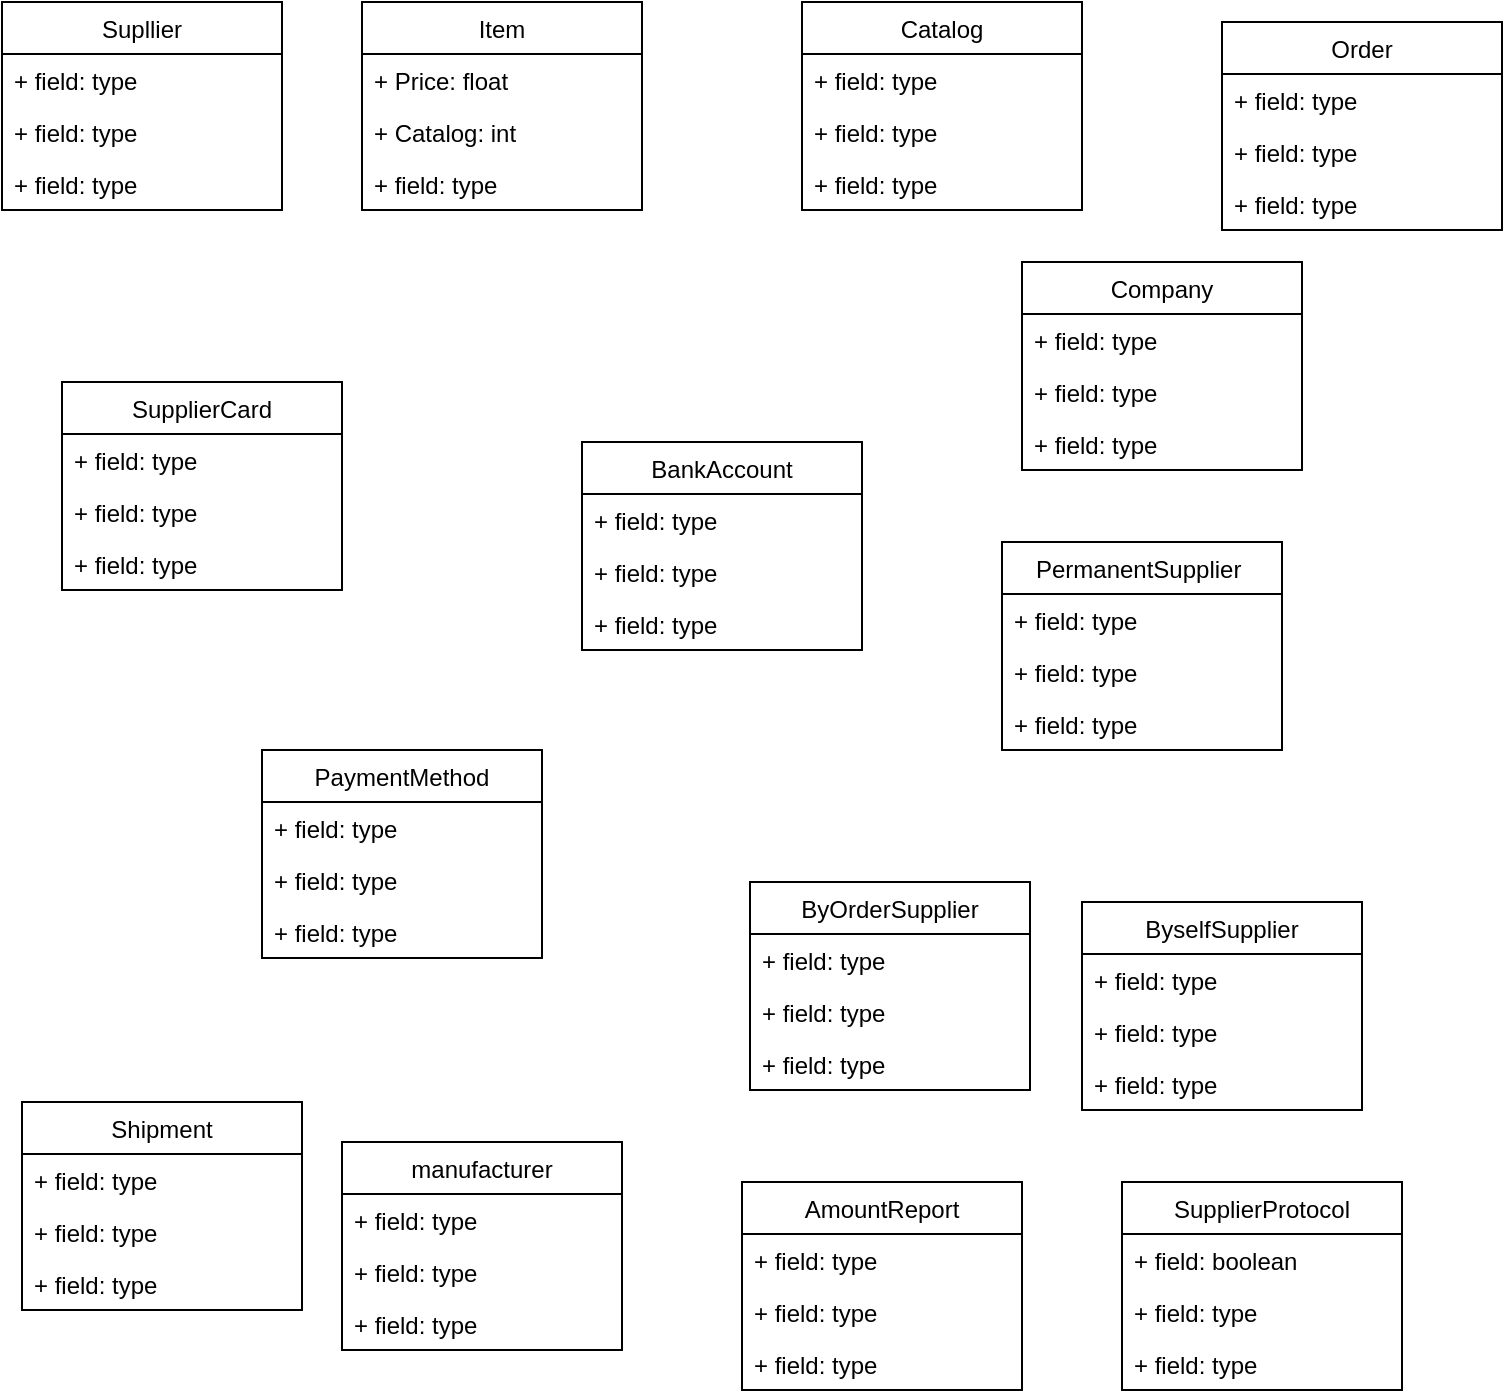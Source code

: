 <mxfile version="14.5.0" type="github">
  <diagram id="LiDV-n0v9y0-zee6HtvB" name="Page-1">
    <mxGraphModel dx="1422" dy="794" grid="1" gridSize="10" guides="1" tooltips="1" connect="1" arrows="1" fold="1" page="1" pageScale="1" pageWidth="827" pageHeight="1169" math="0" shadow="0">
      <root>
        <mxCell id="0" />
        <mxCell id="1" parent="0" />
        <mxCell id="57GskC2OUnDVnmpbbQjz-1" value="Supllier" style="swimlane;fontStyle=0;childLayout=stackLayout;horizontal=1;startSize=26;fillColor=none;horizontalStack=0;resizeParent=1;resizeParentMax=0;resizeLast=0;collapsible=1;marginBottom=0;" parent="1" vertex="1">
          <mxGeometry x="40" y="80" width="140" height="104" as="geometry" />
        </mxCell>
        <mxCell id="57GskC2OUnDVnmpbbQjz-2" value="+ field: type" style="text;strokeColor=none;fillColor=none;align=left;verticalAlign=top;spacingLeft=4;spacingRight=4;overflow=hidden;rotatable=0;points=[[0,0.5],[1,0.5]];portConstraint=eastwest;" parent="57GskC2OUnDVnmpbbQjz-1" vertex="1">
          <mxGeometry y="26" width="140" height="26" as="geometry" />
        </mxCell>
        <mxCell id="57GskC2OUnDVnmpbbQjz-3" value="+ field: type" style="text;strokeColor=none;fillColor=none;align=left;verticalAlign=top;spacingLeft=4;spacingRight=4;overflow=hidden;rotatable=0;points=[[0,0.5],[1,0.5]];portConstraint=eastwest;" parent="57GskC2OUnDVnmpbbQjz-1" vertex="1">
          <mxGeometry y="52" width="140" height="26" as="geometry" />
        </mxCell>
        <mxCell id="57GskC2OUnDVnmpbbQjz-4" value="+ field: type" style="text;strokeColor=none;fillColor=none;align=left;verticalAlign=top;spacingLeft=4;spacingRight=4;overflow=hidden;rotatable=0;points=[[0,0.5],[1,0.5]];portConstraint=eastwest;" parent="57GskC2OUnDVnmpbbQjz-1" vertex="1">
          <mxGeometry y="78" width="140" height="26" as="geometry" />
        </mxCell>
        <mxCell id="57GskC2OUnDVnmpbbQjz-9" value="PermanentSupplier " style="swimlane;fontStyle=0;childLayout=stackLayout;horizontal=1;startSize=26;fillColor=none;horizontalStack=0;resizeParent=1;resizeParentMax=0;resizeLast=0;collapsible=1;marginBottom=0;" parent="1" vertex="1">
          <mxGeometry x="540" y="350" width="140" height="104" as="geometry" />
        </mxCell>
        <mxCell id="57GskC2OUnDVnmpbbQjz-10" value="+ field: type" style="text;strokeColor=none;fillColor=none;align=left;verticalAlign=top;spacingLeft=4;spacingRight=4;overflow=hidden;rotatable=0;points=[[0,0.5],[1,0.5]];portConstraint=eastwest;" parent="57GskC2OUnDVnmpbbQjz-9" vertex="1">
          <mxGeometry y="26" width="140" height="26" as="geometry" />
        </mxCell>
        <mxCell id="57GskC2OUnDVnmpbbQjz-11" value="+ field: type" style="text;strokeColor=none;fillColor=none;align=left;verticalAlign=top;spacingLeft=4;spacingRight=4;overflow=hidden;rotatable=0;points=[[0,0.5],[1,0.5]];portConstraint=eastwest;" parent="57GskC2OUnDVnmpbbQjz-9" vertex="1">
          <mxGeometry y="52" width="140" height="26" as="geometry" />
        </mxCell>
        <mxCell id="57GskC2OUnDVnmpbbQjz-12" value="+ field: type" style="text;strokeColor=none;fillColor=none;align=left;verticalAlign=top;spacingLeft=4;spacingRight=4;overflow=hidden;rotatable=0;points=[[0,0.5],[1,0.5]];portConstraint=eastwest;" parent="57GskC2OUnDVnmpbbQjz-9" vertex="1">
          <mxGeometry y="78" width="140" height="26" as="geometry" />
        </mxCell>
        <mxCell id="57GskC2OUnDVnmpbbQjz-13" value="BankAccount" style="swimlane;fontStyle=0;childLayout=stackLayout;horizontal=1;startSize=26;fillColor=none;horizontalStack=0;resizeParent=1;resizeParentMax=0;resizeLast=0;collapsible=1;marginBottom=0;" parent="1" vertex="1">
          <mxGeometry x="330" y="300" width="140" height="104" as="geometry" />
        </mxCell>
        <mxCell id="57GskC2OUnDVnmpbbQjz-14" value="+ field: type" style="text;strokeColor=none;fillColor=none;align=left;verticalAlign=top;spacingLeft=4;spacingRight=4;overflow=hidden;rotatable=0;points=[[0,0.5],[1,0.5]];portConstraint=eastwest;" parent="57GskC2OUnDVnmpbbQjz-13" vertex="1">
          <mxGeometry y="26" width="140" height="26" as="geometry" />
        </mxCell>
        <mxCell id="57GskC2OUnDVnmpbbQjz-15" value="+ field: type" style="text;strokeColor=none;fillColor=none;align=left;verticalAlign=top;spacingLeft=4;spacingRight=4;overflow=hidden;rotatable=0;points=[[0,0.5],[1,0.5]];portConstraint=eastwest;" parent="57GskC2OUnDVnmpbbQjz-13" vertex="1">
          <mxGeometry y="52" width="140" height="26" as="geometry" />
        </mxCell>
        <mxCell id="57GskC2OUnDVnmpbbQjz-16" value="+ field: type" style="text;strokeColor=none;fillColor=none;align=left;verticalAlign=top;spacingLeft=4;spacingRight=4;overflow=hidden;rotatable=0;points=[[0,0.5],[1,0.5]];portConstraint=eastwest;" parent="57GskC2OUnDVnmpbbQjz-13" vertex="1">
          <mxGeometry y="78" width="140" height="26" as="geometry" />
        </mxCell>
        <mxCell id="57GskC2OUnDVnmpbbQjz-17" value="PaymentMethod" style="swimlane;fontStyle=0;childLayout=stackLayout;horizontal=1;startSize=26;fillColor=none;horizontalStack=0;resizeParent=1;resizeParentMax=0;resizeLast=0;collapsible=1;marginBottom=0;" parent="1" vertex="1">
          <mxGeometry x="170" y="454" width="140" height="104" as="geometry" />
        </mxCell>
        <mxCell id="57GskC2OUnDVnmpbbQjz-18" value="+ field: type" style="text;strokeColor=none;fillColor=none;align=left;verticalAlign=top;spacingLeft=4;spacingRight=4;overflow=hidden;rotatable=0;points=[[0,0.5],[1,0.5]];portConstraint=eastwest;" parent="57GskC2OUnDVnmpbbQjz-17" vertex="1">
          <mxGeometry y="26" width="140" height="26" as="geometry" />
        </mxCell>
        <mxCell id="57GskC2OUnDVnmpbbQjz-19" value="+ field: type" style="text;strokeColor=none;fillColor=none;align=left;verticalAlign=top;spacingLeft=4;spacingRight=4;overflow=hidden;rotatable=0;points=[[0,0.5],[1,0.5]];portConstraint=eastwest;" parent="57GskC2OUnDVnmpbbQjz-17" vertex="1">
          <mxGeometry y="52" width="140" height="26" as="geometry" />
        </mxCell>
        <mxCell id="57GskC2OUnDVnmpbbQjz-20" value="+ field: type" style="text;strokeColor=none;fillColor=none;align=left;verticalAlign=top;spacingLeft=4;spacingRight=4;overflow=hidden;rotatable=0;points=[[0,0.5],[1,0.5]];portConstraint=eastwest;" parent="57GskC2OUnDVnmpbbQjz-17" vertex="1">
          <mxGeometry y="78" width="140" height="26" as="geometry" />
        </mxCell>
        <mxCell id="57GskC2OUnDVnmpbbQjz-21" value="Catalog" style="swimlane;fontStyle=0;childLayout=stackLayout;horizontal=1;startSize=26;fillColor=none;horizontalStack=0;resizeParent=1;resizeParentMax=0;resizeLast=0;collapsible=1;marginBottom=0;" parent="1" vertex="1">
          <mxGeometry x="440" y="80" width="140" height="104" as="geometry" />
        </mxCell>
        <mxCell id="57GskC2OUnDVnmpbbQjz-22" value="+ field: type" style="text;strokeColor=none;fillColor=none;align=left;verticalAlign=top;spacingLeft=4;spacingRight=4;overflow=hidden;rotatable=0;points=[[0,0.5],[1,0.5]];portConstraint=eastwest;" parent="57GskC2OUnDVnmpbbQjz-21" vertex="1">
          <mxGeometry y="26" width="140" height="26" as="geometry" />
        </mxCell>
        <mxCell id="57GskC2OUnDVnmpbbQjz-23" value="+ field: type" style="text;strokeColor=none;fillColor=none;align=left;verticalAlign=top;spacingLeft=4;spacingRight=4;overflow=hidden;rotatable=0;points=[[0,0.5],[1,0.5]];portConstraint=eastwest;" parent="57GskC2OUnDVnmpbbQjz-21" vertex="1">
          <mxGeometry y="52" width="140" height="26" as="geometry" />
        </mxCell>
        <mxCell id="57GskC2OUnDVnmpbbQjz-24" value="+ field: type" style="text;strokeColor=none;fillColor=none;align=left;verticalAlign=top;spacingLeft=4;spacingRight=4;overflow=hidden;rotatable=0;points=[[0,0.5],[1,0.5]];portConstraint=eastwest;" parent="57GskC2OUnDVnmpbbQjz-21" vertex="1">
          <mxGeometry y="78" width="140" height="26" as="geometry" />
        </mxCell>
        <mxCell id="57GskC2OUnDVnmpbbQjz-25" value="Item" style="swimlane;fontStyle=0;childLayout=stackLayout;horizontal=1;startSize=26;fillColor=none;horizontalStack=0;resizeParent=1;resizeParentMax=0;resizeLast=0;collapsible=1;marginBottom=0;" parent="1" vertex="1">
          <mxGeometry x="220" y="80" width="140" height="104" as="geometry" />
        </mxCell>
        <mxCell id="57GskC2OUnDVnmpbbQjz-26" value="+ Price: float" style="text;strokeColor=none;fillColor=none;align=left;verticalAlign=top;spacingLeft=4;spacingRight=4;overflow=hidden;rotatable=0;points=[[0,0.5],[1,0.5]];portConstraint=eastwest;" parent="57GskC2OUnDVnmpbbQjz-25" vertex="1">
          <mxGeometry y="26" width="140" height="26" as="geometry" />
        </mxCell>
        <mxCell id="57GskC2OUnDVnmpbbQjz-27" value="+ Catalog: int" style="text;strokeColor=none;fillColor=none;align=left;verticalAlign=top;spacingLeft=4;spacingRight=4;overflow=hidden;rotatable=0;points=[[0,0.5],[1,0.5]];portConstraint=eastwest;" parent="57GskC2OUnDVnmpbbQjz-25" vertex="1">
          <mxGeometry y="52" width="140" height="26" as="geometry" />
        </mxCell>
        <mxCell id="57GskC2OUnDVnmpbbQjz-28" value="+ field: type" style="text;strokeColor=none;fillColor=none;align=left;verticalAlign=top;spacingLeft=4;spacingRight=4;overflow=hidden;rotatable=0;points=[[0,0.5],[1,0.5]];portConstraint=eastwest;" parent="57GskC2OUnDVnmpbbQjz-25" vertex="1">
          <mxGeometry y="78" width="140" height="26" as="geometry" />
        </mxCell>
        <mxCell id="57GskC2OUnDVnmpbbQjz-29" value="ByselfSupplier" style="swimlane;fontStyle=0;childLayout=stackLayout;horizontal=1;startSize=26;fillColor=none;horizontalStack=0;resizeParent=1;resizeParentMax=0;resizeLast=0;collapsible=1;marginBottom=0;" parent="1" vertex="1">
          <mxGeometry x="580" y="530" width="140" height="104" as="geometry" />
        </mxCell>
        <mxCell id="57GskC2OUnDVnmpbbQjz-30" value="+ field: type" style="text;strokeColor=none;fillColor=none;align=left;verticalAlign=top;spacingLeft=4;spacingRight=4;overflow=hidden;rotatable=0;points=[[0,0.5],[1,0.5]];portConstraint=eastwest;" parent="57GskC2OUnDVnmpbbQjz-29" vertex="1">
          <mxGeometry y="26" width="140" height="26" as="geometry" />
        </mxCell>
        <mxCell id="57GskC2OUnDVnmpbbQjz-31" value="+ field: type" style="text;strokeColor=none;fillColor=none;align=left;verticalAlign=top;spacingLeft=4;spacingRight=4;overflow=hidden;rotatable=0;points=[[0,0.5],[1,0.5]];portConstraint=eastwest;" parent="57GskC2OUnDVnmpbbQjz-29" vertex="1">
          <mxGeometry y="52" width="140" height="26" as="geometry" />
        </mxCell>
        <mxCell id="57GskC2OUnDVnmpbbQjz-32" value="+ field: type" style="text;strokeColor=none;fillColor=none;align=left;verticalAlign=top;spacingLeft=4;spacingRight=4;overflow=hidden;rotatable=0;points=[[0,0.5],[1,0.5]];portConstraint=eastwest;" parent="57GskC2OUnDVnmpbbQjz-29" vertex="1">
          <mxGeometry y="78" width="140" height="26" as="geometry" />
        </mxCell>
        <mxCell id="57GskC2OUnDVnmpbbQjz-33" value="ByOrderSupplier" style="swimlane;fontStyle=0;childLayout=stackLayout;horizontal=1;startSize=26;fillColor=none;horizontalStack=0;resizeParent=1;resizeParentMax=0;resizeLast=0;collapsible=1;marginBottom=0;" parent="1" vertex="1">
          <mxGeometry x="414" y="520" width="140" height="104" as="geometry" />
        </mxCell>
        <mxCell id="57GskC2OUnDVnmpbbQjz-34" value="+ field: type" style="text;strokeColor=none;fillColor=none;align=left;verticalAlign=top;spacingLeft=4;spacingRight=4;overflow=hidden;rotatable=0;points=[[0,0.5],[1,0.5]];portConstraint=eastwest;" parent="57GskC2OUnDVnmpbbQjz-33" vertex="1">
          <mxGeometry y="26" width="140" height="26" as="geometry" />
        </mxCell>
        <mxCell id="57GskC2OUnDVnmpbbQjz-35" value="+ field: type" style="text;strokeColor=none;fillColor=none;align=left;verticalAlign=top;spacingLeft=4;spacingRight=4;overflow=hidden;rotatable=0;points=[[0,0.5],[1,0.5]];portConstraint=eastwest;" parent="57GskC2OUnDVnmpbbQjz-33" vertex="1">
          <mxGeometry y="52" width="140" height="26" as="geometry" />
        </mxCell>
        <mxCell id="57GskC2OUnDVnmpbbQjz-36" value="+ field: type" style="text;strokeColor=none;fillColor=none;align=left;verticalAlign=top;spacingLeft=4;spacingRight=4;overflow=hidden;rotatable=0;points=[[0,0.5],[1,0.5]];portConstraint=eastwest;" parent="57GskC2OUnDVnmpbbQjz-33" vertex="1">
          <mxGeometry y="78" width="140" height="26" as="geometry" />
        </mxCell>
        <mxCell id="57GskC2OUnDVnmpbbQjz-37" value="SupplierCard" style="swimlane;fontStyle=0;childLayout=stackLayout;horizontal=1;startSize=26;fillColor=none;horizontalStack=0;resizeParent=1;resizeParentMax=0;resizeLast=0;collapsible=1;marginBottom=0;" parent="1" vertex="1">
          <mxGeometry x="70" y="270" width="140" height="104" as="geometry" />
        </mxCell>
        <mxCell id="57GskC2OUnDVnmpbbQjz-38" value="+ field: type" style="text;strokeColor=none;fillColor=none;align=left;verticalAlign=top;spacingLeft=4;spacingRight=4;overflow=hidden;rotatable=0;points=[[0,0.5],[1,0.5]];portConstraint=eastwest;" parent="57GskC2OUnDVnmpbbQjz-37" vertex="1">
          <mxGeometry y="26" width="140" height="26" as="geometry" />
        </mxCell>
        <mxCell id="57GskC2OUnDVnmpbbQjz-39" value="+ field: type" style="text;strokeColor=none;fillColor=none;align=left;verticalAlign=top;spacingLeft=4;spacingRight=4;overflow=hidden;rotatable=0;points=[[0,0.5],[1,0.5]];portConstraint=eastwest;" parent="57GskC2OUnDVnmpbbQjz-37" vertex="1">
          <mxGeometry y="52" width="140" height="26" as="geometry" />
        </mxCell>
        <mxCell id="57GskC2OUnDVnmpbbQjz-40" value="+ field: type" style="text;strokeColor=none;fillColor=none;align=left;verticalAlign=top;spacingLeft=4;spacingRight=4;overflow=hidden;rotatable=0;points=[[0,0.5],[1,0.5]];portConstraint=eastwest;" parent="57GskC2OUnDVnmpbbQjz-37" vertex="1">
          <mxGeometry y="78" width="140" height="26" as="geometry" />
        </mxCell>
        <mxCell id="57GskC2OUnDVnmpbbQjz-41" value="Order" style="swimlane;fontStyle=0;childLayout=stackLayout;horizontal=1;startSize=26;fillColor=none;horizontalStack=0;resizeParent=1;resizeParentMax=0;resizeLast=0;collapsible=1;marginBottom=0;" parent="1" vertex="1">
          <mxGeometry x="650" y="90" width="140" height="104" as="geometry" />
        </mxCell>
        <mxCell id="57GskC2OUnDVnmpbbQjz-42" value="+ field: type" style="text;strokeColor=none;fillColor=none;align=left;verticalAlign=top;spacingLeft=4;spacingRight=4;overflow=hidden;rotatable=0;points=[[0,0.5],[1,0.5]];portConstraint=eastwest;" parent="57GskC2OUnDVnmpbbQjz-41" vertex="1">
          <mxGeometry y="26" width="140" height="26" as="geometry" />
        </mxCell>
        <mxCell id="57GskC2OUnDVnmpbbQjz-43" value="+ field: type" style="text;strokeColor=none;fillColor=none;align=left;verticalAlign=top;spacingLeft=4;spacingRight=4;overflow=hidden;rotatable=0;points=[[0,0.5],[1,0.5]];portConstraint=eastwest;" parent="57GskC2OUnDVnmpbbQjz-41" vertex="1">
          <mxGeometry y="52" width="140" height="26" as="geometry" />
        </mxCell>
        <mxCell id="57GskC2OUnDVnmpbbQjz-44" value="+ field: type" style="text;strokeColor=none;fillColor=none;align=left;verticalAlign=top;spacingLeft=4;spacingRight=4;overflow=hidden;rotatable=0;points=[[0,0.5],[1,0.5]];portConstraint=eastwest;" parent="57GskC2OUnDVnmpbbQjz-41" vertex="1">
          <mxGeometry y="78" width="140" height="26" as="geometry" />
        </mxCell>
        <mxCell id="T4Kb6JY-onlQXOTISOH4-1" value="Shipment" style="swimlane;fontStyle=0;childLayout=stackLayout;horizontal=1;startSize=26;fillColor=none;horizontalStack=0;resizeParent=1;resizeParentMax=0;resizeLast=0;collapsible=1;marginBottom=0;" vertex="1" parent="1">
          <mxGeometry x="50" y="630" width="140" height="104" as="geometry" />
        </mxCell>
        <mxCell id="T4Kb6JY-onlQXOTISOH4-2" value="+ field: type" style="text;strokeColor=none;fillColor=none;align=left;verticalAlign=top;spacingLeft=4;spacingRight=4;overflow=hidden;rotatable=0;points=[[0,0.5],[1,0.5]];portConstraint=eastwest;" vertex="1" parent="T4Kb6JY-onlQXOTISOH4-1">
          <mxGeometry y="26" width="140" height="26" as="geometry" />
        </mxCell>
        <mxCell id="T4Kb6JY-onlQXOTISOH4-3" value="+ field: type" style="text;strokeColor=none;fillColor=none;align=left;verticalAlign=top;spacingLeft=4;spacingRight=4;overflow=hidden;rotatable=0;points=[[0,0.5],[1,0.5]];portConstraint=eastwest;" vertex="1" parent="T4Kb6JY-onlQXOTISOH4-1">
          <mxGeometry y="52" width="140" height="26" as="geometry" />
        </mxCell>
        <mxCell id="T4Kb6JY-onlQXOTISOH4-4" value="+ field: type" style="text;strokeColor=none;fillColor=none;align=left;verticalAlign=top;spacingLeft=4;spacingRight=4;overflow=hidden;rotatable=0;points=[[0,0.5],[1,0.5]];portConstraint=eastwest;" vertex="1" parent="T4Kb6JY-onlQXOTISOH4-1">
          <mxGeometry y="78" width="140" height="26" as="geometry" />
        </mxCell>
        <mxCell id="T4Kb6JY-onlQXOTISOH4-5" value="Company" style="swimlane;fontStyle=0;childLayout=stackLayout;horizontal=1;startSize=26;fillColor=none;horizontalStack=0;resizeParent=1;resizeParentMax=0;resizeLast=0;collapsible=1;marginBottom=0;" vertex="1" parent="1">
          <mxGeometry x="550" y="210" width="140" height="104" as="geometry" />
        </mxCell>
        <mxCell id="T4Kb6JY-onlQXOTISOH4-6" value="+ field: type" style="text;strokeColor=none;fillColor=none;align=left;verticalAlign=top;spacingLeft=4;spacingRight=4;overflow=hidden;rotatable=0;points=[[0,0.5],[1,0.5]];portConstraint=eastwest;" vertex="1" parent="T4Kb6JY-onlQXOTISOH4-5">
          <mxGeometry y="26" width="140" height="26" as="geometry" />
        </mxCell>
        <mxCell id="T4Kb6JY-onlQXOTISOH4-7" value="+ field: type" style="text;strokeColor=none;fillColor=none;align=left;verticalAlign=top;spacingLeft=4;spacingRight=4;overflow=hidden;rotatable=0;points=[[0,0.5],[1,0.5]];portConstraint=eastwest;" vertex="1" parent="T4Kb6JY-onlQXOTISOH4-5">
          <mxGeometry y="52" width="140" height="26" as="geometry" />
        </mxCell>
        <mxCell id="T4Kb6JY-onlQXOTISOH4-8" value="+ field: type" style="text;strokeColor=none;fillColor=none;align=left;verticalAlign=top;spacingLeft=4;spacingRight=4;overflow=hidden;rotatable=0;points=[[0,0.5],[1,0.5]];portConstraint=eastwest;" vertex="1" parent="T4Kb6JY-onlQXOTISOH4-5">
          <mxGeometry y="78" width="140" height="26" as="geometry" />
        </mxCell>
        <mxCell id="T4Kb6JY-onlQXOTISOH4-9" value="manufacturer" style="swimlane;fontStyle=0;childLayout=stackLayout;horizontal=1;startSize=26;fillColor=none;horizontalStack=0;resizeParent=1;resizeParentMax=0;resizeLast=0;collapsible=1;marginBottom=0;" vertex="1" parent="1">
          <mxGeometry x="210" y="650" width="140" height="104" as="geometry" />
        </mxCell>
        <mxCell id="T4Kb6JY-onlQXOTISOH4-10" value="+ field: type" style="text;strokeColor=none;fillColor=none;align=left;verticalAlign=top;spacingLeft=4;spacingRight=4;overflow=hidden;rotatable=0;points=[[0,0.5],[1,0.5]];portConstraint=eastwest;" vertex="1" parent="T4Kb6JY-onlQXOTISOH4-9">
          <mxGeometry y="26" width="140" height="26" as="geometry" />
        </mxCell>
        <mxCell id="T4Kb6JY-onlQXOTISOH4-11" value="+ field: type" style="text;strokeColor=none;fillColor=none;align=left;verticalAlign=top;spacingLeft=4;spacingRight=4;overflow=hidden;rotatable=0;points=[[0,0.5],[1,0.5]];portConstraint=eastwest;" vertex="1" parent="T4Kb6JY-onlQXOTISOH4-9">
          <mxGeometry y="52" width="140" height="26" as="geometry" />
        </mxCell>
        <mxCell id="T4Kb6JY-onlQXOTISOH4-12" value="+ field: type" style="text;strokeColor=none;fillColor=none;align=left;verticalAlign=top;spacingLeft=4;spacingRight=4;overflow=hidden;rotatable=0;points=[[0,0.5],[1,0.5]];portConstraint=eastwest;" vertex="1" parent="T4Kb6JY-onlQXOTISOH4-9">
          <mxGeometry y="78" width="140" height="26" as="geometry" />
        </mxCell>
        <mxCell id="T4Kb6JY-onlQXOTISOH4-13" value="AmountReport" style="swimlane;fontStyle=0;childLayout=stackLayout;horizontal=1;startSize=26;fillColor=none;horizontalStack=0;resizeParent=1;resizeParentMax=0;resizeLast=0;collapsible=1;marginBottom=0;" vertex="1" parent="1">
          <mxGeometry x="410" y="670" width="140" height="104" as="geometry" />
        </mxCell>
        <mxCell id="T4Kb6JY-onlQXOTISOH4-14" value="+ field: type" style="text;strokeColor=none;fillColor=none;align=left;verticalAlign=top;spacingLeft=4;spacingRight=4;overflow=hidden;rotatable=0;points=[[0,0.5],[1,0.5]];portConstraint=eastwest;" vertex="1" parent="T4Kb6JY-onlQXOTISOH4-13">
          <mxGeometry y="26" width="140" height="26" as="geometry" />
        </mxCell>
        <mxCell id="T4Kb6JY-onlQXOTISOH4-15" value="+ field: type" style="text;strokeColor=none;fillColor=none;align=left;verticalAlign=top;spacingLeft=4;spacingRight=4;overflow=hidden;rotatable=0;points=[[0,0.5],[1,0.5]];portConstraint=eastwest;" vertex="1" parent="T4Kb6JY-onlQXOTISOH4-13">
          <mxGeometry y="52" width="140" height="26" as="geometry" />
        </mxCell>
        <mxCell id="T4Kb6JY-onlQXOTISOH4-16" value="+ field: type" style="text;strokeColor=none;fillColor=none;align=left;verticalAlign=top;spacingLeft=4;spacingRight=4;overflow=hidden;rotatable=0;points=[[0,0.5],[1,0.5]];portConstraint=eastwest;" vertex="1" parent="T4Kb6JY-onlQXOTISOH4-13">
          <mxGeometry y="78" width="140" height="26" as="geometry" />
        </mxCell>
        <mxCell id="T4Kb6JY-onlQXOTISOH4-17" value="SupplierProtocol" style="swimlane;fontStyle=0;childLayout=stackLayout;horizontal=1;startSize=26;fillColor=none;horizontalStack=0;resizeParent=1;resizeParentMax=0;resizeLast=0;collapsible=1;marginBottom=0;" vertex="1" parent="1">
          <mxGeometry x="600" y="670" width="140" height="104" as="geometry" />
        </mxCell>
        <mxCell id="T4Kb6JY-onlQXOTISOH4-18" value="+ field: boolean" style="text;strokeColor=none;fillColor=none;align=left;verticalAlign=top;spacingLeft=4;spacingRight=4;overflow=hidden;rotatable=0;points=[[0,0.5],[1,0.5]];portConstraint=eastwest;" vertex="1" parent="T4Kb6JY-onlQXOTISOH4-17">
          <mxGeometry y="26" width="140" height="26" as="geometry" />
        </mxCell>
        <mxCell id="T4Kb6JY-onlQXOTISOH4-19" value="+ field: type" style="text;strokeColor=none;fillColor=none;align=left;verticalAlign=top;spacingLeft=4;spacingRight=4;overflow=hidden;rotatable=0;points=[[0,0.5],[1,0.5]];portConstraint=eastwest;" vertex="1" parent="T4Kb6JY-onlQXOTISOH4-17">
          <mxGeometry y="52" width="140" height="26" as="geometry" />
        </mxCell>
        <mxCell id="T4Kb6JY-onlQXOTISOH4-20" value="+ field: type" style="text;strokeColor=none;fillColor=none;align=left;verticalAlign=top;spacingLeft=4;spacingRight=4;overflow=hidden;rotatable=0;points=[[0,0.5],[1,0.5]];portConstraint=eastwest;" vertex="1" parent="T4Kb6JY-onlQXOTISOH4-17">
          <mxGeometry y="78" width="140" height="26" as="geometry" />
        </mxCell>
      </root>
    </mxGraphModel>
  </diagram>
</mxfile>
